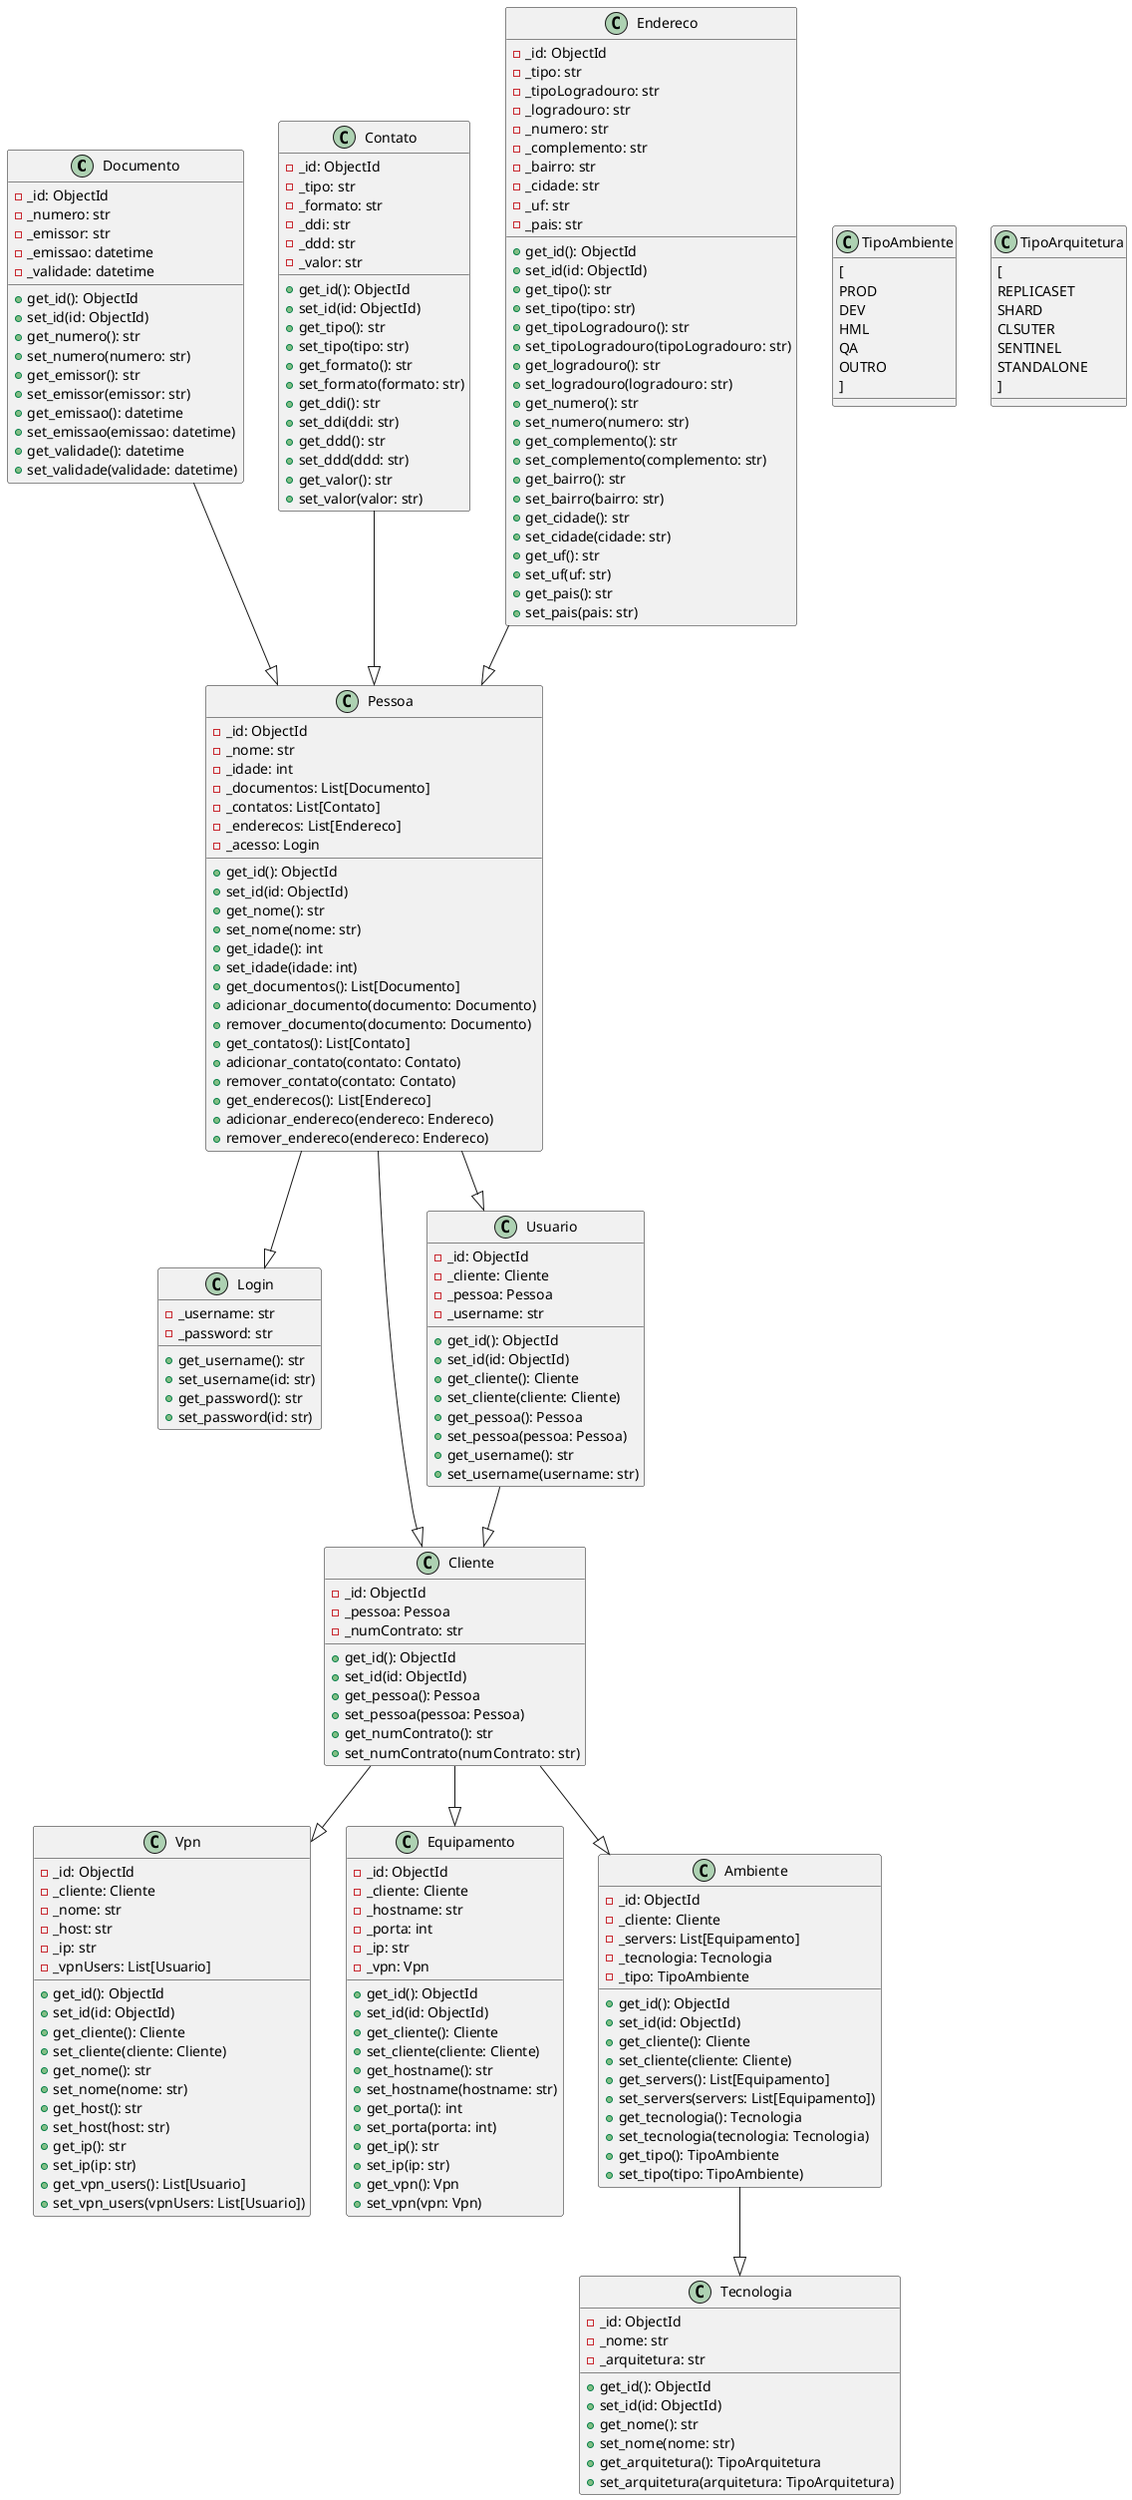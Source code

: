 @startuml
    class Documento {
        - _id: ObjectId
        - _numero: str
        - _emissor: str
        - _emissao: datetime
        - _validade: datetime
        + get_id(): ObjectId
        + set_id(id: ObjectId)
        + get_numero(): str
        + set_numero(numero: str)
        + get_emissor(): str
        + set_emissor(emissor: str)
        + get_emissao(): datetime
        + set_emissao(emissao: datetime)
        + get_validade(): datetime
        + set_validade(validade: datetime)
    }

    class Contato {
        - _id: ObjectId
        - _tipo: str
        - _formato: str
        - _ddi: str
        - _ddd: str
        - _valor: str
        + get_id(): ObjectId
        + set_id(id: ObjectId)
        + get_tipo(): str
        + set_tipo(tipo: str)
        + get_formato(): str
        + set_formato(formato: str)
        + get_ddi(): str
        + set_ddi(ddi: str)
        + get_ddd(): str
        + set_ddd(ddd: str)
        + get_valor(): str
        + set_valor(valor: str)
    }

    class Endereco {
        - _id: ObjectId
        - _tipo: str
        - _tipoLogradouro: str
        - _logradouro: str
        - _numero: str
        - _complemento: str
        - _bairro: str
        - _cidade: str
        - _uf: str
        - _pais: str
        + get_id(): ObjectId
        + set_id(id: ObjectId)
        + get_tipo(): str
        + set_tipo(tipo: str)
        + get_tipoLogradouro(): str
        + set_tipoLogradouro(tipoLogradouro: str)
        + get_logradouro(): str
        + set_logradouro(logradouro: str)
        + get_numero(): str
        + set_numero(numero: str)
        + get_complemento(): str
        + set_complemento(complemento: str)
        + get_bairro(): str
        + set_bairro(bairro: str)
        + get_cidade(): str
        + set_cidade(cidade: str)
        + get_uf(): str
        + set_uf(uf: str)
        + get_pais(): str
        + set_pais(pais: str)
    }

    class Login{
        - _username: str
        - _password: str
        + get_username(): str
        + set_username(id: str)
        + get_password(): str
        + set_password(id: str)
    }

    class Pessoa {
        - _id: ObjectId
        - _nome: str
        - _idade: int
        - _documentos: List[Documento]
        - _contatos: List[Contato]
        - _enderecos: List[Endereco]
        - _acesso: Login
        + get_id(): ObjectId
        + set_id(id: ObjectId)
        + get_nome(): str
        + set_nome(nome: str)
        + get_idade(): int
        + set_idade(idade: int)
        + get_documentos(): List[Documento]
        + adicionar_documento(documento: Documento)
        + remover_documento(documento: Documento)
        + get_contatos(): List[Contato]
        + adicionar_contato(contato: Contato)
        + remover_contato(contato: Contato)
        + get_enderecos(): List[Endereco]
        + adicionar_endereco(endereco: Endereco)
        + remover_endereco(endereco: Endereco)
    }

    class Cliente {
        - _id: ObjectId
        - _pessoa: Pessoa
        - _numContrato: str
        + get_id(): ObjectId
        + set_id(id: ObjectId)
        + get_pessoa(): Pessoa
        + set_pessoa(pessoa: Pessoa)
        + get_numContrato(): str
        + set_numContrato(numContrato: str)
    }

    class Usuario {
        - _id: ObjectId
        - _cliente: Cliente
        - _pessoa: Pessoa
        - _username: str
        + get_id(): ObjectId
        + set_id(id: ObjectId)
        + get_cliente(): Cliente
        + set_cliente(cliente: Cliente)
        + get_pessoa(): Pessoa
        + set_pessoa(pessoa: Pessoa)
        + get_username(): str
        + set_username(username: str)
    }

    class Vpn {
        - _id: ObjectId
        - _cliente: Cliente
        - _nome: str
        - _host: str
        - _ip: str
        - _vpnUsers: List[Usuario]
        + get_id(): ObjectId
        + set_id(id: ObjectId)
        + get_cliente(): Cliente
        + set_cliente(cliente: Cliente)
        + get_nome(): str
        + set_nome(nome: str)
        + get_host(): str
        + set_host(host: str)
        + get_ip(): str
        + set_ip(ip: str)
        + get_vpn_users(): List[Usuario]
        + set_vpn_users(vpnUsers: List[Usuario])
    }

    class Equipamento {
        - _id: ObjectId
        - _cliente: Cliente
        - _hostname: str
        - _porta: int
        - _ip: str
        - _vpn: Vpn
        + get_id(): ObjectId
        + set_id(id: ObjectId)
        + get_cliente(): Cliente
        + set_cliente(cliente: Cliente)
        + get_hostname(): str
        + set_hostname(hostname: str)
        + get_porta(): int
        + set_porta(porta: int)
        + get_ip(): str
        + set_ip(ip: str)
        + get_vpn(): Vpn
        + set_vpn(vpn: Vpn)
    }

    class Tecnologia{
        - _id: ObjectId
        - _nome: str
        - _arquitetura: str
        + get_id(): ObjectId
        + set_id(id: ObjectId)
        + get_nome(): str
        + set_nome(nome: str)
        + get_arquitetura(): TipoArquitetura
        + set_arquitetura(arquitetura: TipoArquitetura)
    }

    class Ambiente {
        - _id: ObjectId
        - _cliente: Cliente
        - _servers: List[Equipamento]
        - _tecnologia: Tecnologia
        - _tipo: TipoAmbiente
        + get_id(): ObjectId
        + set_id(id: ObjectId)
        + get_cliente(): Cliente
        + set_cliente(cliente: Cliente)
        + get_servers(): List[Equipamento]
        + set_servers(servers: List[Equipamento])
        + get_tecnologia(): Tecnologia
        + set_tecnologia(tecnologia: Tecnologia)
        + get_tipo(): TipoAmbiente
        + set_tipo(tipo: TipoAmbiente)
    }

    class TipoAmbiente {
        [
            PROD
            DEV
            HML
            QA
            OUTRO
        ]
    }

    class TipoArquitetura {
        [
            REPLICASET
            SHARD
            CLSUTER
            SENTINEL
            STANDALONE
        ]
    }

    Documento --|> Pessoa
    Contato --|> Pessoa
    Endereco --|> Pessoa
    Pessoa --|> Cliente
    Pessoa --|> Login
    Pessoa --|> Usuario
    Cliente --|> Vpn
    Cliente --|> Equipamento
    Cliente --|> Ambiente
    Usuario --|> Cliente
    Ambiente --|> Tecnologia
@enduml